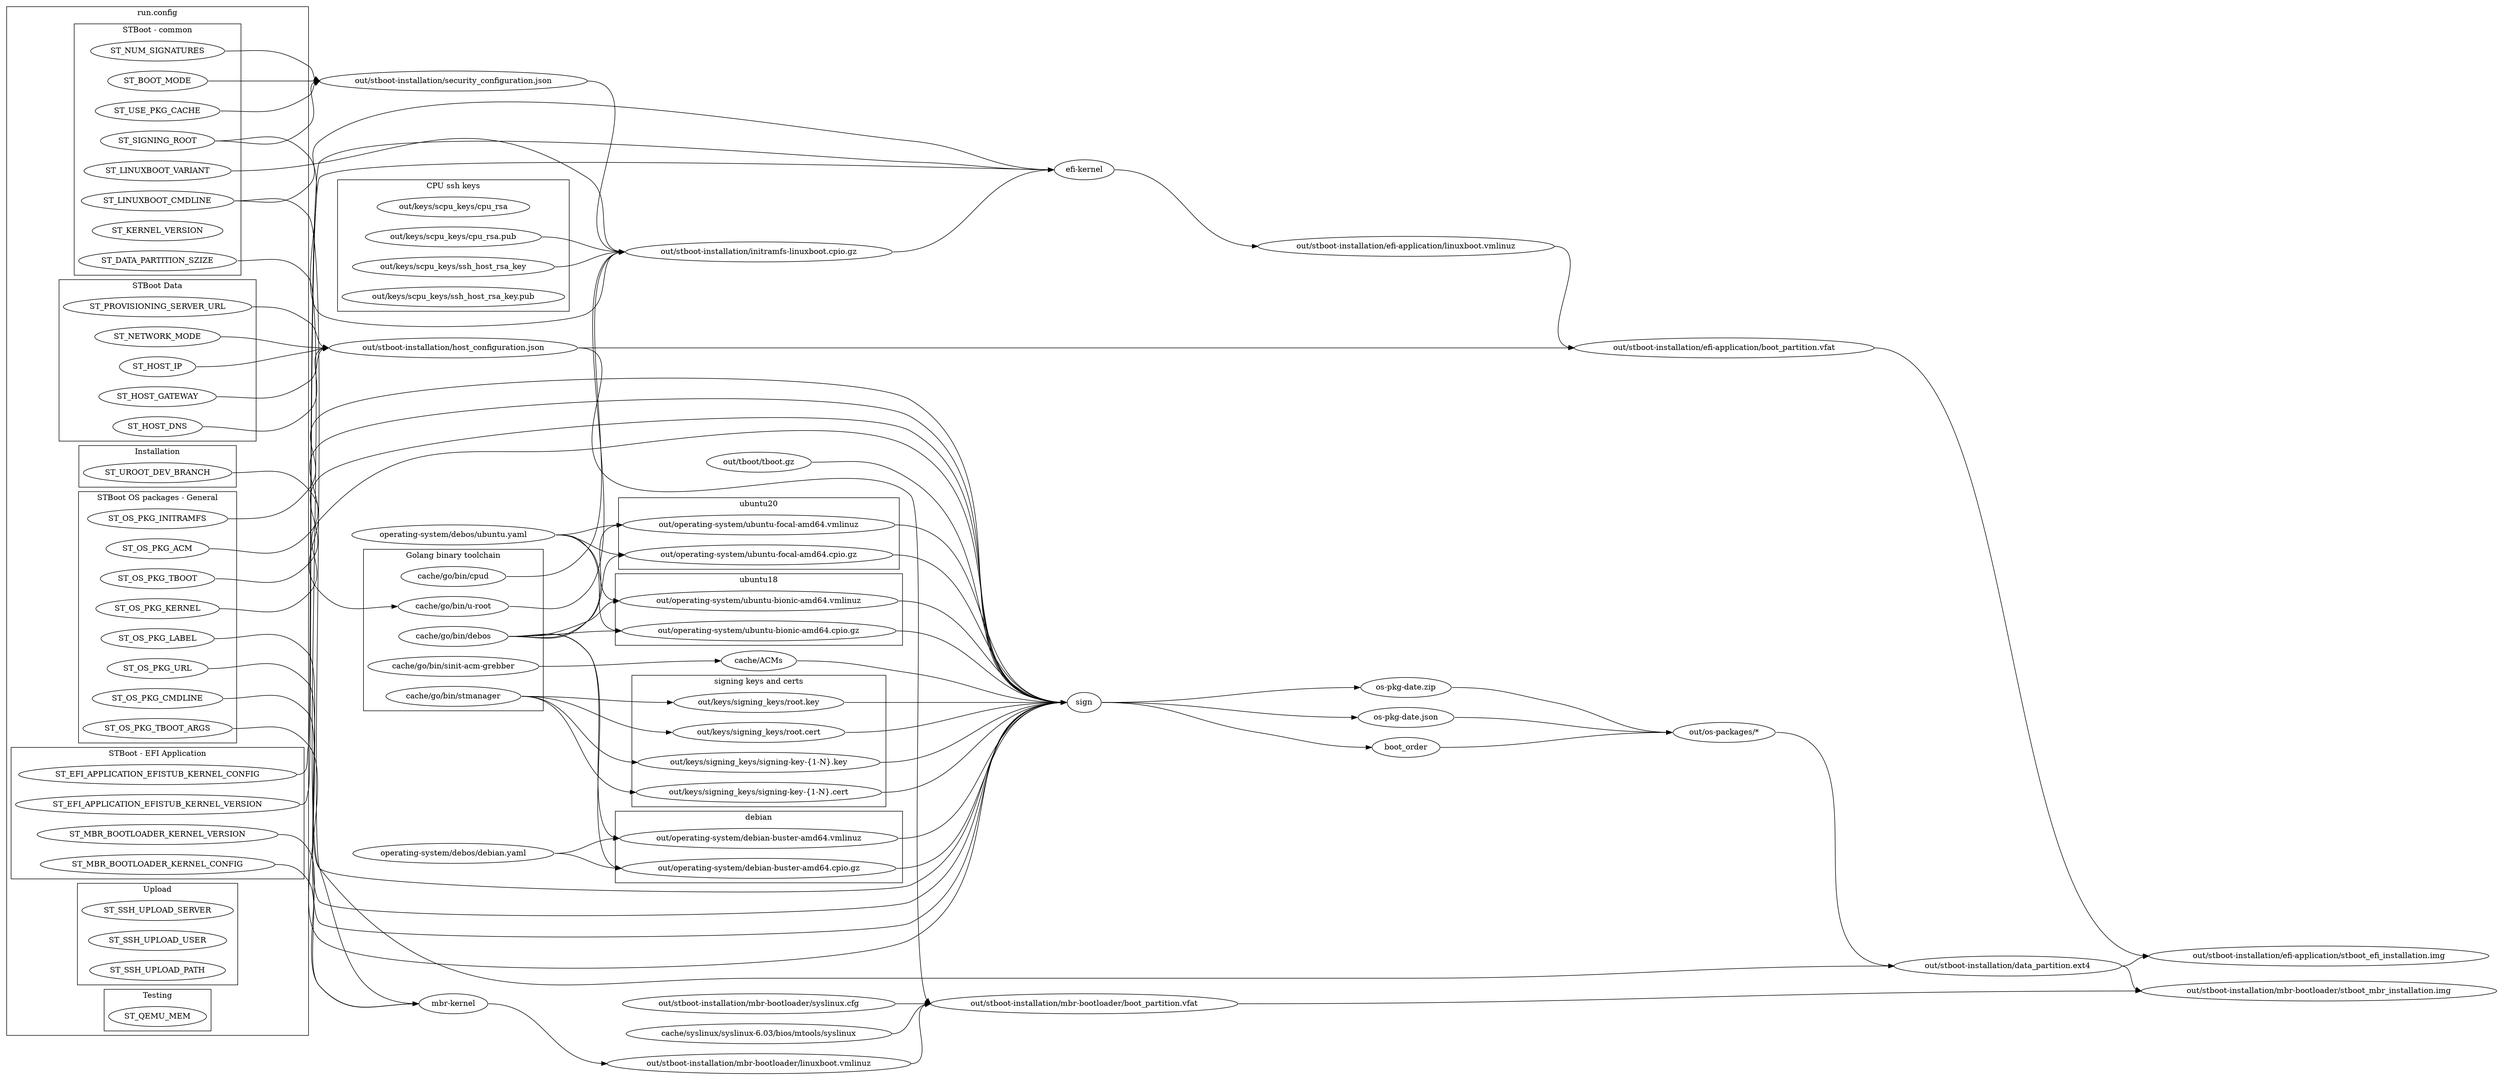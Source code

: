 digraph targets {

  rankdir=LR
  edge [headport="w" tailport="e"]
  
  // TARGETS
  //
  // Makefile
  cpu_private_key [label="out/keys/scpu_keys/cpu_rsa"]
  cpu_public_key [label="out/keys/scpu_keys/cpu_rsa.pub"]
  ssh_private_key [label="out/keys/scpu_keys/ssh_host_rsa_key"]
  ssh_public_key [label="out/keys/scpu_keys/ssh_host_rsa_key.pub"]
  root_key [label="out/keys/signing_keys/root.key"]
  root_cert [label="out/keys/signing_keys/root.cert"]
  signing_keys [label="out/keys/signing_keys/signing-key-{1-N}.key"]
  signing_certs [label="out/keys/signing_keys/signing-key-{1-N}.cert"]
  boot_order
  os_pkg_zip [label="os-pkg-date.zip"]
  os_pkg_manifest [label="os-pkg-date.json"]
  sign [label="sign"]
  // modules/go.mk
  subgraph cluster_golang {
    label = "Golang binary toolchain"
    debos [label="cache/go/bin/debos"]
    uroot [label="cache/go/bin/u-root"]
    stmanager [label="cache/go/bin/stmanager"]
    acmgrebber [label="cache/go/bin/sinit-acm-grebber"]
    //cpu [label="cache/go/bin/cpu"]
    cpud [label="cache/go/bin/cpud"]
  }
  // operating-system/makefile
  tboot [label="out/tboot/tboot.gz"]
  acm [label="cache/ACMs"]
  // operation-system/debos/makefile
  debian_kernel [label="out/operating-system/debian-buster-amd64.vmlinuz"]
  debian_initramfs [label="out/operating-system/debian-buster-amd64.cpio.gz"]
  debian_recipe [label="operating-system/debos/debian.yaml"]
  ubuntu18_kernel [label="out/operating-system/ubuntu-bionic-amd64.vmlinuz"]
  ubuntu18_initramfs [label="out/operating-system/ubuntu-bionic-amd64.cpio.gz"]
  ubuntu20_kernel [label="out/operating-system/ubuntu-focal-amd64.vmlinuz"]
  ubuntu20_initramfs [label="out/operating-system/ubuntu-focal-amd64.cpio.gz"]
  ubuntu_recipe [label="operating-system/debos/ubuntu.yaml"]
  // stboot-installation/common/makefile
  data_partition [label="out/stboot-installation/data_partition.ext4"]
  initramfs [label="out/stboot-installation/initramfs-linuxboot.cpio.gz"]
  host_config [label="out/stboot-installation/host_configuration.json"]
  security_config [label="out/stboot-installation/security_configuration.json"]
  os_out [label="out/os-packages/*"]
  // stboot-installation/mbr-bootloader/makefile
  mbr_image [label="out/stboot-installation/mbr-bootloader/stboot_mbr_installation.img"]
  mbr_boot_partition [label="out/stboot-installation/mbr-bootloader/boot_partition.vfat"]
  mbr_kernel [label="out/stboot-installation/mbr-bootloader/linuxboot.vmlinuz"]
  syslinux [label="cache/syslinux/syslinux-6.03/bios/mtools/syslinux"]
  syslinux_config [label="out/stboot-installation/mbr-bootloader/syslinux.cfg"]
  // stboot-installation/efi-application/makefile
  efi_image [label="out/stboot-installation/efi-application/stboot_efi_installation.img"]
  efi_boot_partition [label="out/stboot-installation/efi-application/boot_partition.vfat"]
  efi_kernel [label="out/stboot-installation/efi-application/linuxboot.vmlinuz"]

  // GRAPHS
  //
  // Makefile
  {
    // config variables
    subgraph cluster_config {
      label = "run.config"
      subgraph cluster_config_installation {
        label = "Installation"
        ST_UROOT_DEV_BRANCH
      }
      subgraph cluster_config_data {
        label = "STBoot Data"
        ST_PROVISIONING_SERVER_URL
        ST_NETWORK_MODE
        ST_HOST_IP
        ST_HOST_GATEWAY
        ST_HOST_DNS
      }
      subgraph cluster_config_common {
        label = "STBoot - common"
        ST_LINUXBOOT_CMDLINE
        ST_LINUXBOOT_VARIANT
        ST_SIGNING_ROOT
        ST_NUM_SIGNATURES
        ST_BOOT_MODE
        ST_USE_PKG_CACHE
        ST_KERNEL_VERSION
        ST_DATA_PARTITION_SZIZE
      }
      subgraph cluster_config_mbr {
        label = "STBoot - MBR Bootloader"
	ST_MBR_BOOTLOADER_KERNEL_VERSION
        ST_MBR_BOOTLOADER_KERNEL_CONFIG
      }
      subgraph cluster_config_mbr {
        label = "STBoot - EFI Application"
        ST_EFI_APPLICATION_EFISTUB_KERNEL_VERSION
        ST_EFI_APPLICATION_EFISTUB_KERNEL_CONFIG
      }
      subgraph cluster_config_os {
        label = "STBoot OS packages - General"
        ST_OS_PKG_TBOOT
        ST_OS_PKG_TBOOT_ARGS
        ST_OS_PKG_ACM
        ST_OS_PKG_LABEL
        ST_OS_PKG_URL
        ST_OS_PKG_KERNEL
        ST_OS_PKG_INITRAMFS
        ST_OS_PKG_CMDLINE
      }
      subgraph cluster_config_upload {
        label = "Upload"
        ST_SSH_UPLOAD_SERVER
        ST_SSH_UPLOAD_USER
        ST_SSH_UPLOAD_PATH
      }
      subgraph cluster_config_testing {
        label = "Testing"
        ST_QEMU_MEM
      }
    }
  }
  stmanager -> { subgraph cluster_signkey {
    label = "signing keys and certs"
    root_key root_cert
    signing_keys signing_certs
  }}
  { subgraph cluster_cpu_keys {
    label = "CPU ssh keys"
    cpu_private_key cpu_public_key
    ssh_private_key ssh_public_key
  }}
  {
    ST_OS_PKG_TBOOT ST_OS_PKG_TBOOT_ARGS ST_OS_PKG_ACM ST_OS_PKG_LABEL ST_OS_PKG_URL ST_OS_PKG_KERNEL ST_OS_PKG_INITRAMFS ST_OS_PKG_CMDLINE
    tboot acm
    root_key root_cert signing_keys signing_certs
    debian_kernel debian_initramfs
    ubuntu18_kernel ubuntu18_initramfs
    ubuntu20_kernel ubuntu20_initramfs
  } -> sign ->
  {
    boot_order
    os_pkg_zip
    os_pkg_manifest
  } -> os_out
  // modules/go.mk
  ST_UROOT_DEV_BRANCH -> uroot
  acmgrebber -> acm
  // operation-system/debos/makefile
  {debos debian_recipe} -> { subgraph cluster_debian {
    label = "debian"
    debian_kernel debian_initramfs
  }}
  {debos ubuntu_recipe} -> { subgraph cluster_ubuntu18 {
    label = "ubuntu18"
    ubuntu18_kernel ubuntu18_initramfs
  }}
  {debos ubuntu_recipe} -> { subgraph cluster_ubuntu20 {
    label = "ubuntu20"
    ubuntu20_kernel ubuntu20_initramfs
  }}
  // stboot-installation/common/makefile
  {
    os_out
    ST_DATA_PARTITION_SZIZE
  } -> data_partition
  {
    uroot
    security_config
    cpu_public_key ssh_private_key cpud
    ST_LINUXBOOT_VARIANT ST_SIGNING_ROOT
  } -> initramfs
  {
    ST_PROVISIONING_SERVER_URL ST_NETWORK_MODE ST_HOST_IP ST_HOST_GATEWAY ST_HOST_DNS
  } -> host_config
  {
    ST_SIGNING_ROOT ST_NUM_SIGNATURES ST_BOOT_MODE ST_USE_PKG_CACHE
  } -> security_config
  // stboot-installation/mbr-bootloader/makefile
  {mbr_boot_partition data_partition} -> mbr_image
  {mbr_kernel syslinux_config host_config syslinux} -> mbr_boot_partition
  {
    ST_LINUXBOOT_CMDLINE
    ST_MBR_BOOTLOADER_KERNEL_CONFIG
    ST_MBR_BOOTLOADER_KERNEL_VERSION
  } -> "mbr-kernel" -> mbr_kernel
  syslinux
  syslinux_config
  // stboot-installation/efi-application/makefile
  {efi_boot_partition data_partition} -> efi_image
  {efi_kernel host_config} -> efi_boot_partition
  {
    initramfs
    ST_LINUXBOOT_CMDLINE ST_EFI_APPLICATION_EFISTUB_KERNEL_VERSION ST_EFI_APPLICATION_EFISTUB_KERNEL_CONFIG
  } -> "efi-kernel" -> efi_kernel
}
